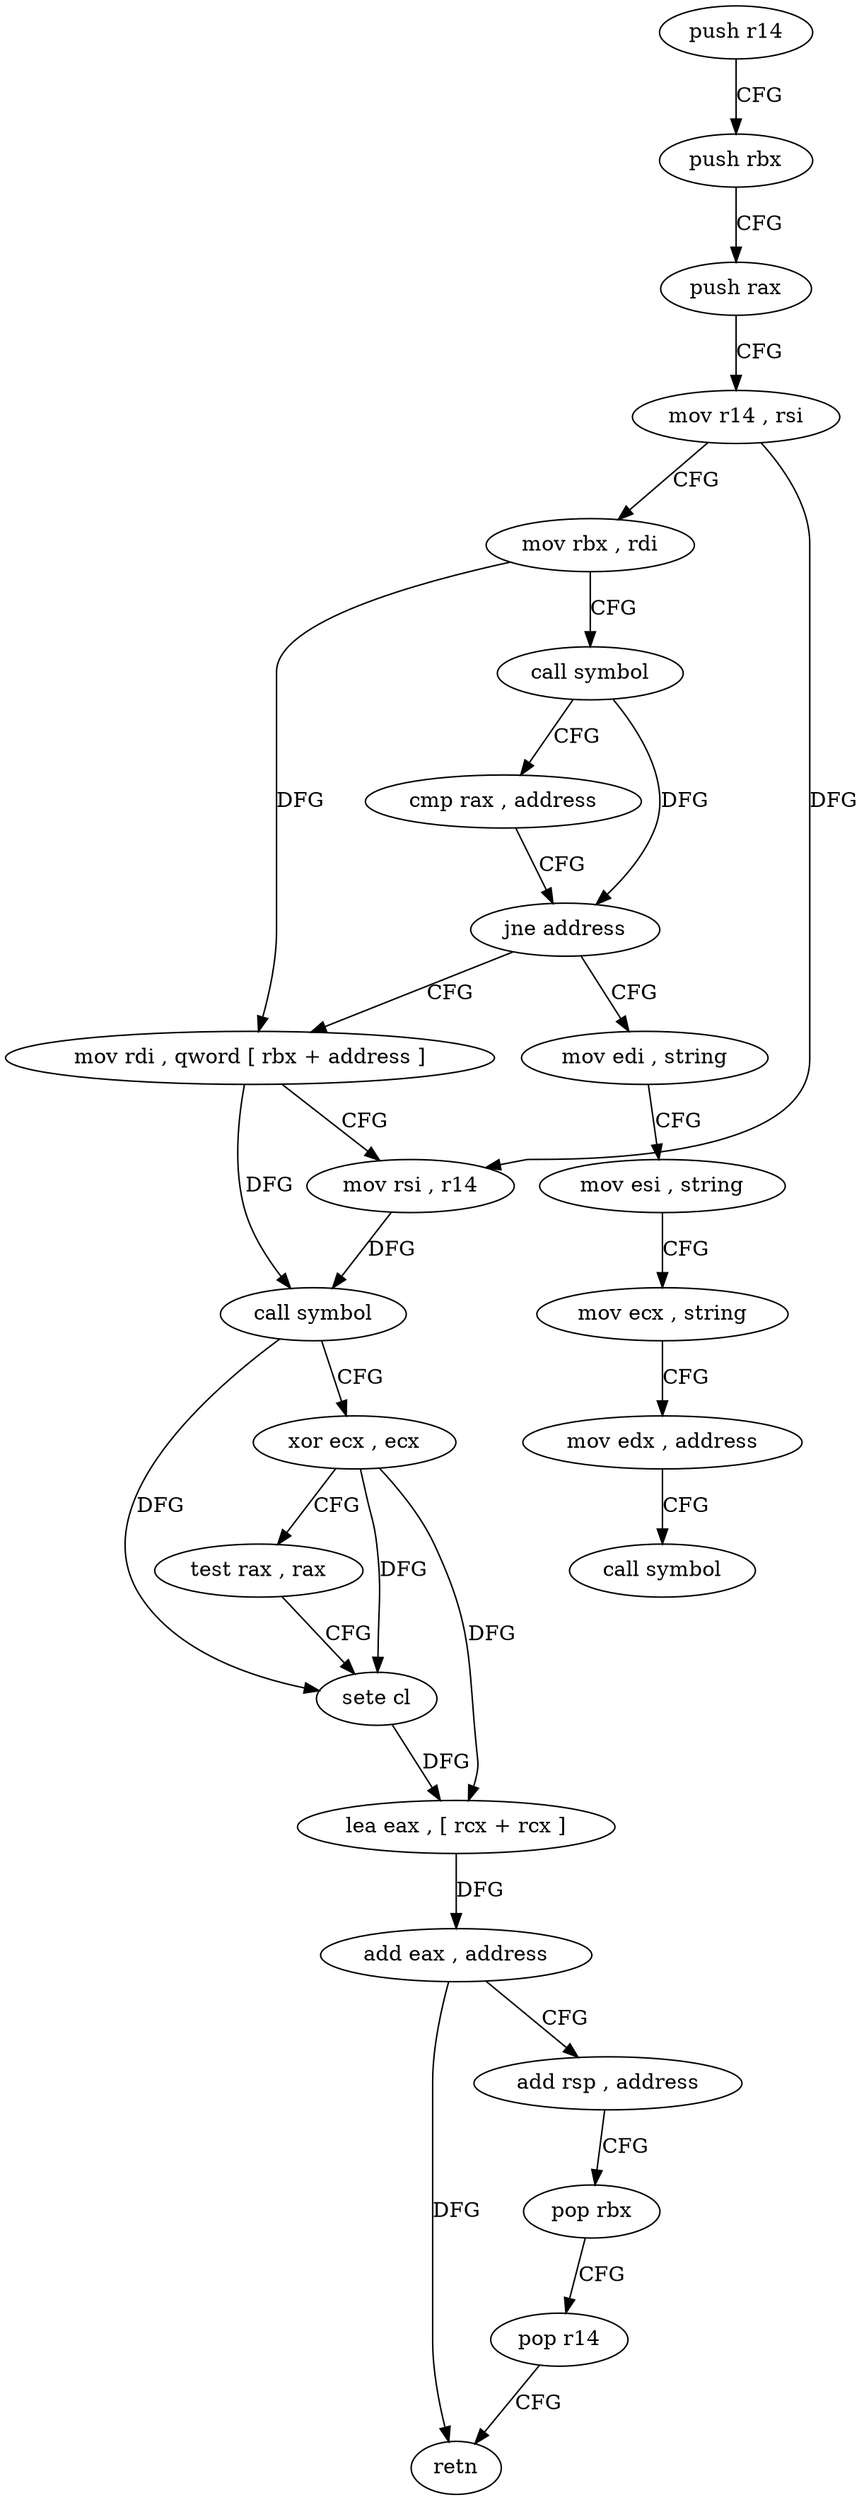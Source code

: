 digraph "func" {
"4209776" [label = "push r14" ]
"4209778" [label = "push rbx" ]
"4209779" [label = "push rax" ]
"4209780" [label = "mov r14 , rsi" ]
"4209783" [label = "mov rbx , rdi" ]
"4209786" [label = "call symbol" ]
"4209791" [label = "cmp rax , address" ]
"4209795" [label = "jne address" ]
"4209831" [label = "mov edi , string" ]
"4209797" [label = "mov rdi , qword [ rbx + address ]" ]
"4209836" [label = "mov esi , string" ]
"4209841" [label = "mov ecx , string" ]
"4209846" [label = "mov edx , address" ]
"4209851" [label = "call symbol" ]
"4209801" [label = "mov rsi , r14" ]
"4209804" [label = "call symbol" ]
"4209809" [label = "xor ecx , ecx" ]
"4209811" [label = "test rax , rax" ]
"4209814" [label = "sete cl" ]
"4209817" [label = "lea eax , [ rcx + rcx ]" ]
"4209820" [label = "add eax , address" ]
"4209823" [label = "add rsp , address" ]
"4209827" [label = "pop rbx" ]
"4209828" [label = "pop r14" ]
"4209830" [label = "retn" ]
"4209776" -> "4209778" [ label = "CFG" ]
"4209778" -> "4209779" [ label = "CFG" ]
"4209779" -> "4209780" [ label = "CFG" ]
"4209780" -> "4209783" [ label = "CFG" ]
"4209780" -> "4209801" [ label = "DFG" ]
"4209783" -> "4209786" [ label = "CFG" ]
"4209783" -> "4209797" [ label = "DFG" ]
"4209786" -> "4209791" [ label = "CFG" ]
"4209786" -> "4209795" [ label = "DFG" ]
"4209791" -> "4209795" [ label = "CFG" ]
"4209795" -> "4209831" [ label = "CFG" ]
"4209795" -> "4209797" [ label = "CFG" ]
"4209831" -> "4209836" [ label = "CFG" ]
"4209797" -> "4209801" [ label = "CFG" ]
"4209797" -> "4209804" [ label = "DFG" ]
"4209836" -> "4209841" [ label = "CFG" ]
"4209841" -> "4209846" [ label = "CFG" ]
"4209846" -> "4209851" [ label = "CFG" ]
"4209801" -> "4209804" [ label = "DFG" ]
"4209804" -> "4209809" [ label = "CFG" ]
"4209804" -> "4209814" [ label = "DFG" ]
"4209809" -> "4209811" [ label = "CFG" ]
"4209809" -> "4209814" [ label = "DFG" ]
"4209809" -> "4209817" [ label = "DFG" ]
"4209811" -> "4209814" [ label = "CFG" ]
"4209814" -> "4209817" [ label = "DFG" ]
"4209817" -> "4209820" [ label = "DFG" ]
"4209820" -> "4209823" [ label = "CFG" ]
"4209820" -> "4209830" [ label = "DFG" ]
"4209823" -> "4209827" [ label = "CFG" ]
"4209827" -> "4209828" [ label = "CFG" ]
"4209828" -> "4209830" [ label = "CFG" ]
}
